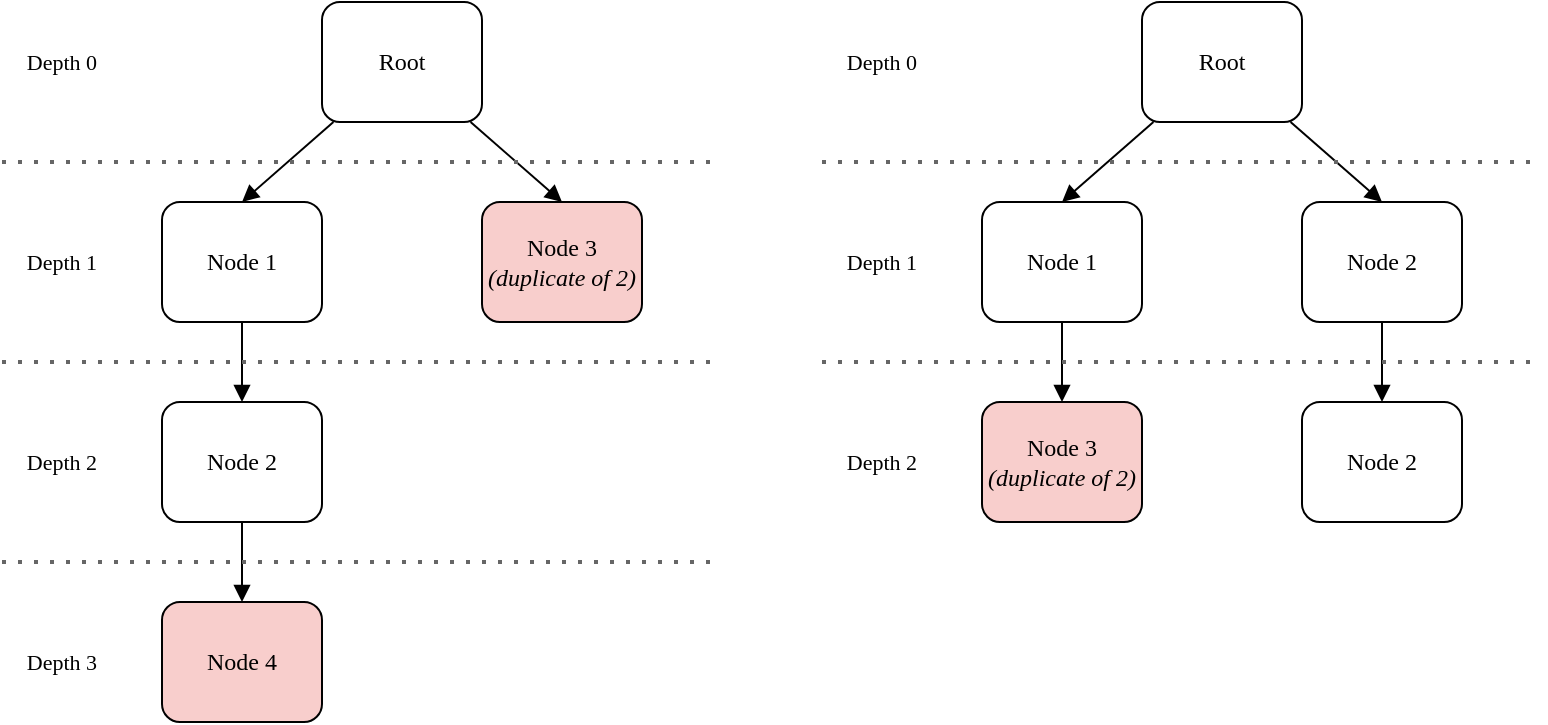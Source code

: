 <mxfile version="28.2.5">
  <diagram id="byXjQ-FVxBAed2GFHeMV" name="Page-1">
    <mxGraphModel dx="745" dy="1109" grid="1" gridSize="10" guides="1" tooltips="1" connect="1" arrows="1" fold="1" page="1" pageScale="1" pageWidth="1169" pageHeight="827" math="0" shadow="0">
      <root>
        <mxCell id="0" />
        <mxCell id="1" parent="0" />
        <mxCell id="3DrkHUAuv51QnaSY-TX0-9" style="shape=connector;rounded=0;orthogonalLoop=1;jettySize=auto;html=1;entryX=0.5;entryY=0;entryDx=0;entryDy=0;strokeColor=default;align=center;verticalAlign=middle;fontFamily=Times New Roman;fontSize=11;fontColor=default;labelBackgroundColor=default;endArrow=block;endFill=1;" parent="1" source="3DrkHUAuv51QnaSY-TX0-4" target="3DrkHUAuv51QnaSY-TX0-5" edge="1">
          <mxGeometry relative="1" as="geometry" />
        </mxCell>
        <mxCell id="3DrkHUAuv51QnaSY-TX0-10" style="shape=connector;rounded=0;orthogonalLoop=1;jettySize=auto;html=1;entryX=0.5;entryY=0;entryDx=0;entryDy=0;strokeColor=default;align=center;verticalAlign=middle;fontFamily=Times New Roman;fontSize=11;fontColor=default;labelBackgroundColor=default;endArrow=block;endFill=1;" parent="1" source="3DrkHUAuv51QnaSY-TX0-4" target="3DrkHUAuv51QnaSY-TX0-6" edge="1">
          <mxGeometry relative="1" as="geometry" />
        </mxCell>
        <mxCell id="3DrkHUAuv51QnaSY-TX0-4" value="Root" style="rounded=1;whiteSpace=wrap;html=1;fontFamily=Times New Roman;" parent="1" vertex="1">
          <mxGeometry x="480" y="100" width="80" height="60" as="geometry" />
        </mxCell>
        <mxCell id="3DrkHUAuv51QnaSY-TX0-8" value="" style="edgeStyle=orthogonalEdgeStyle;rounded=0;orthogonalLoop=1;jettySize=auto;html=1;endArrow=block;endFill=1;fontFamily=Times New Roman;" parent="1" source="3DrkHUAuv51QnaSY-TX0-5" target="3DrkHUAuv51QnaSY-TX0-7" edge="1">
          <mxGeometry relative="1" as="geometry" />
        </mxCell>
        <mxCell id="3DrkHUAuv51QnaSY-TX0-5" value="Node 1" style="rounded=1;whiteSpace=wrap;html=1;fontFamily=Times New Roman;" parent="1" vertex="1">
          <mxGeometry x="400" y="200" width="80" height="60" as="geometry" />
        </mxCell>
        <mxCell id="3DrkHUAuv51QnaSY-TX0-6" value="Node 3&lt;div&gt;&lt;i&gt;(duplicate of 2)&lt;/i&gt;&lt;/div&gt;" style="rounded=1;whiteSpace=wrap;html=1;fontFamily=Times New Roman;fillColor=#f8cecc;strokeColor=default;" parent="1" vertex="1">
          <mxGeometry x="560" y="200" width="80" height="60" as="geometry" />
        </mxCell>
        <mxCell id="3DrkHUAuv51QnaSY-TX0-42" value="" style="edgeStyle=orthogonalEdgeStyle;shape=connector;rounded=0;orthogonalLoop=1;jettySize=auto;html=1;strokeColor=default;align=center;verticalAlign=middle;fontFamily=Helvetica;fontSize=11;fontColor=default;labelBackgroundColor=default;endArrow=block;endFill=1;" parent="1" source="3DrkHUAuv51QnaSY-TX0-7" edge="1" target="kWlhVEwk57Aopgg1cDPC-1">
          <mxGeometry relative="1" as="geometry">
            <mxPoint x="440" y="400" as="targetPoint" />
          </mxGeometry>
        </mxCell>
        <mxCell id="3DrkHUAuv51QnaSY-TX0-7" value="Node 2" style="rounded=1;whiteSpace=wrap;html=1;fontFamily=Times New Roman;" parent="1" vertex="1">
          <mxGeometry x="400" y="300" width="80" height="60" as="geometry" />
        </mxCell>
        <mxCell id="3DrkHUAuv51QnaSY-TX0-22" value="" style="endArrow=none;dashed=1;html=1;dashPattern=1 3;strokeWidth=2;rounded=0;align=center;verticalAlign=middle;fontFamily=Times New Roman;fontSize=11;fontColor=default;labelBackgroundColor=default;edgeStyle=orthogonalEdgeStyle;fillColor=#f5f5f5;strokeColor=#666666;" parent="1" edge="1">
          <mxGeometry width="50" height="50" relative="1" as="geometry">
            <mxPoint x="320" y="280" as="sourcePoint" />
            <mxPoint x="680" y="280" as="targetPoint" />
          </mxGeometry>
        </mxCell>
        <mxCell id="3DrkHUAuv51QnaSY-TX0-23" value="Depth 1" style="text;html=1;align=center;verticalAlign=middle;whiteSpace=wrap;rounded=0;fontFamily=Times New Roman;fontSize=11;fontColor=default;labelBackgroundColor=default;" parent="1" vertex="1">
          <mxGeometry x="320" y="215" width="60" height="30" as="geometry" />
        </mxCell>
        <mxCell id="3DrkHUAuv51QnaSY-TX0-25" value="Depth 2" style="text;html=1;align=center;verticalAlign=middle;whiteSpace=wrap;rounded=0;fontFamily=Times New Roman;fontSize=11;fontColor=default;labelBackgroundColor=default;" parent="1" vertex="1">
          <mxGeometry x="320" y="315" width="60" height="30" as="geometry" />
        </mxCell>
        <mxCell id="3DrkHUAuv51QnaSY-TX0-26" value="Depth 0" style="text;html=1;align=center;verticalAlign=middle;whiteSpace=wrap;rounded=0;fontFamily=Times New Roman;fontSize=11;fontColor=default;labelBackgroundColor=default;" parent="1" vertex="1">
          <mxGeometry x="320" y="115" width="60" height="30" as="geometry" />
        </mxCell>
        <mxCell id="3DrkHUAuv51QnaSY-TX0-27" value="" style="endArrow=none;dashed=1;html=1;dashPattern=1 3;strokeWidth=2;rounded=0;align=center;verticalAlign=middle;fontFamily=Times New Roman;fontSize=11;fontColor=default;labelBackgroundColor=default;edgeStyle=orthogonalEdgeStyle;fillColor=#f5f5f5;strokeColor=#666666;" parent="1" edge="1">
          <mxGeometry width="50" height="50" relative="1" as="geometry">
            <mxPoint x="320" y="180" as="sourcePoint" />
            <mxPoint x="680" y="180" as="targetPoint" />
          </mxGeometry>
        </mxCell>
        <mxCell id="3DrkHUAuv51QnaSY-TX0-28" style="shape=connector;rounded=0;orthogonalLoop=1;jettySize=auto;html=1;entryX=0.5;entryY=0;entryDx=0;entryDy=0;strokeColor=default;align=center;verticalAlign=middle;fontFamily=Times New Roman;fontSize=11;fontColor=default;labelBackgroundColor=default;endArrow=block;endFill=1;" parent="1" source="3DrkHUAuv51QnaSY-TX0-30" target="3DrkHUAuv51QnaSY-TX0-32" edge="1">
          <mxGeometry relative="1" as="geometry" />
        </mxCell>
        <mxCell id="3DrkHUAuv51QnaSY-TX0-29" style="shape=connector;rounded=0;orthogonalLoop=1;jettySize=auto;html=1;entryX=0.5;entryY=0;entryDx=0;entryDy=0;strokeColor=default;align=center;verticalAlign=middle;fontFamily=Times New Roman;fontSize=11;fontColor=default;labelBackgroundColor=default;endArrow=block;endFill=1;" parent="1" source="3DrkHUAuv51QnaSY-TX0-30" target="3DrkHUAuv51QnaSY-TX0-33" edge="1">
          <mxGeometry relative="1" as="geometry" />
        </mxCell>
        <mxCell id="3DrkHUAuv51QnaSY-TX0-30" value="Root" style="rounded=1;whiteSpace=wrap;html=1;fontFamily=Times New Roman;" parent="1" vertex="1">
          <mxGeometry x="890" y="100" width="80" height="60" as="geometry" />
        </mxCell>
        <mxCell id="3DrkHUAuv51QnaSY-TX0-31" value="" style="edgeStyle=orthogonalEdgeStyle;rounded=0;orthogonalLoop=1;jettySize=auto;html=1;endArrow=block;endFill=1;fontFamily=Times New Roman;" parent="1" source="3DrkHUAuv51QnaSY-TX0-32" target="3DrkHUAuv51QnaSY-TX0-34" edge="1">
          <mxGeometry relative="1" as="geometry" />
        </mxCell>
        <mxCell id="3DrkHUAuv51QnaSY-TX0-32" value="Node 1" style="rounded=1;whiteSpace=wrap;html=1;fontFamily=Times New Roman;" parent="1" vertex="1">
          <mxGeometry x="810" y="200" width="80" height="60" as="geometry" />
        </mxCell>
        <mxCell id="kWlhVEwk57Aopgg1cDPC-3" value="" style="edgeStyle=orthogonalEdgeStyle;rounded=0;orthogonalLoop=1;jettySize=auto;html=1;endArrow=block;endFill=1;" edge="1" parent="1" source="3DrkHUAuv51QnaSY-TX0-33" target="kWlhVEwk57Aopgg1cDPC-2">
          <mxGeometry relative="1" as="geometry" />
        </mxCell>
        <mxCell id="3DrkHUAuv51QnaSY-TX0-33" value="Node 2" style="rounded=1;whiteSpace=wrap;html=1;fontFamily=Times New Roman;" parent="1" vertex="1">
          <mxGeometry x="970" y="200" width="80" height="60" as="geometry" />
        </mxCell>
        <mxCell id="3DrkHUAuv51QnaSY-TX0-34" value="Node 3&lt;div&gt;&lt;i&gt;(duplicate of 2)&lt;/i&gt;&lt;/div&gt;" style="rounded=1;whiteSpace=wrap;html=1;fontFamily=Times New Roman;strokeColor=default;fillColor=light-dark(#F8CECC,#512D2B);" parent="1" vertex="1">
          <mxGeometry x="810" y="300" width="80" height="60" as="geometry" />
        </mxCell>
        <mxCell id="3DrkHUAuv51QnaSY-TX0-35" value="" style="endArrow=none;dashed=1;html=1;dashPattern=1 3;strokeWidth=2;rounded=0;align=center;verticalAlign=middle;fontFamily=Times New Roman;fontSize=11;fontColor=default;labelBackgroundColor=default;edgeStyle=orthogonalEdgeStyle;fillColor=#f5f5f5;strokeColor=#666666;" parent="1" edge="1">
          <mxGeometry width="50" height="50" relative="1" as="geometry">
            <mxPoint x="730" y="280" as="sourcePoint" />
            <mxPoint x="1090" y="280" as="targetPoint" />
          </mxGeometry>
        </mxCell>
        <mxCell id="3DrkHUAuv51QnaSY-TX0-36" value="Depth 1" style="text;html=1;align=center;verticalAlign=middle;whiteSpace=wrap;rounded=0;fontFamily=Times New Roman;fontSize=11;fontColor=default;labelBackgroundColor=default;" parent="1" vertex="1">
          <mxGeometry x="730" y="215" width="60" height="30" as="geometry" />
        </mxCell>
        <mxCell id="3DrkHUAuv51QnaSY-TX0-37" value="Depth 2" style="text;html=1;align=center;verticalAlign=middle;whiteSpace=wrap;rounded=0;fontFamily=Times New Roman;fontSize=11;fontColor=default;labelBackgroundColor=default;" parent="1" vertex="1">
          <mxGeometry x="730" y="315" width="60" height="30" as="geometry" />
        </mxCell>
        <mxCell id="3DrkHUAuv51QnaSY-TX0-38" value="Depth 0" style="text;html=1;align=center;verticalAlign=middle;whiteSpace=wrap;rounded=0;fontFamily=Times New Roman;fontSize=11;fontColor=default;labelBackgroundColor=default;" parent="1" vertex="1">
          <mxGeometry x="730" y="115" width="60" height="30" as="geometry" />
        </mxCell>
        <mxCell id="3DrkHUAuv51QnaSY-TX0-39" value="" style="endArrow=none;dashed=1;html=1;dashPattern=1 3;strokeWidth=2;rounded=0;align=center;verticalAlign=middle;fontFamily=Times New Roman;fontSize=11;fontColor=default;labelBackgroundColor=default;edgeStyle=orthogonalEdgeStyle;fillColor=#f5f5f5;strokeColor=#666666;" parent="1" edge="1">
          <mxGeometry width="50" height="50" relative="1" as="geometry">
            <mxPoint x="730" y="180" as="sourcePoint" />
            <mxPoint x="1090" y="180" as="targetPoint" />
          </mxGeometry>
        </mxCell>
        <mxCell id="3DrkHUAuv51QnaSY-TX0-40" value="" style="endArrow=none;dashed=1;html=1;dashPattern=1 3;strokeWidth=2;rounded=0;align=center;verticalAlign=middle;fontFamily=Times New Roman;fontSize=11;fontColor=default;labelBackgroundColor=default;edgeStyle=orthogonalEdgeStyle;fillColor=#f5f5f5;strokeColor=#666666;" parent="1" edge="1">
          <mxGeometry width="50" height="50" relative="1" as="geometry">
            <mxPoint x="320" y="380" as="sourcePoint" />
            <mxPoint x="680" y="380" as="targetPoint" />
          </mxGeometry>
        </mxCell>
        <mxCell id="3DrkHUAuv51QnaSY-TX0-44" value="Depth 3" style="text;html=1;align=center;verticalAlign=middle;whiteSpace=wrap;rounded=0;fontFamily=Times New Roman;fontSize=11;fontColor=default;labelBackgroundColor=default;" parent="1" vertex="1">
          <mxGeometry x="320" y="415" width="60" height="30" as="geometry" />
        </mxCell>
        <mxCell id="kWlhVEwk57Aopgg1cDPC-1" value="Node 4" style="rounded=1;whiteSpace=wrap;html=1;fontFamily=Times New Roman;fillColor=#F8CECC;" vertex="1" parent="1">
          <mxGeometry x="400" y="400" width="80" height="60" as="geometry" />
        </mxCell>
        <mxCell id="kWlhVEwk57Aopgg1cDPC-2" value="Node 2" style="rounded=1;whiteSpace=wrap;html=1;fontFamily=Times New Roman;" vertex="1" parent="1">
          <mxGeometry x="970" y="300" width="80" height="60" as="geometry" />
        </mxCell>
      </root>
    </mxGraphModel>
  </diagram>
</mxfile>
